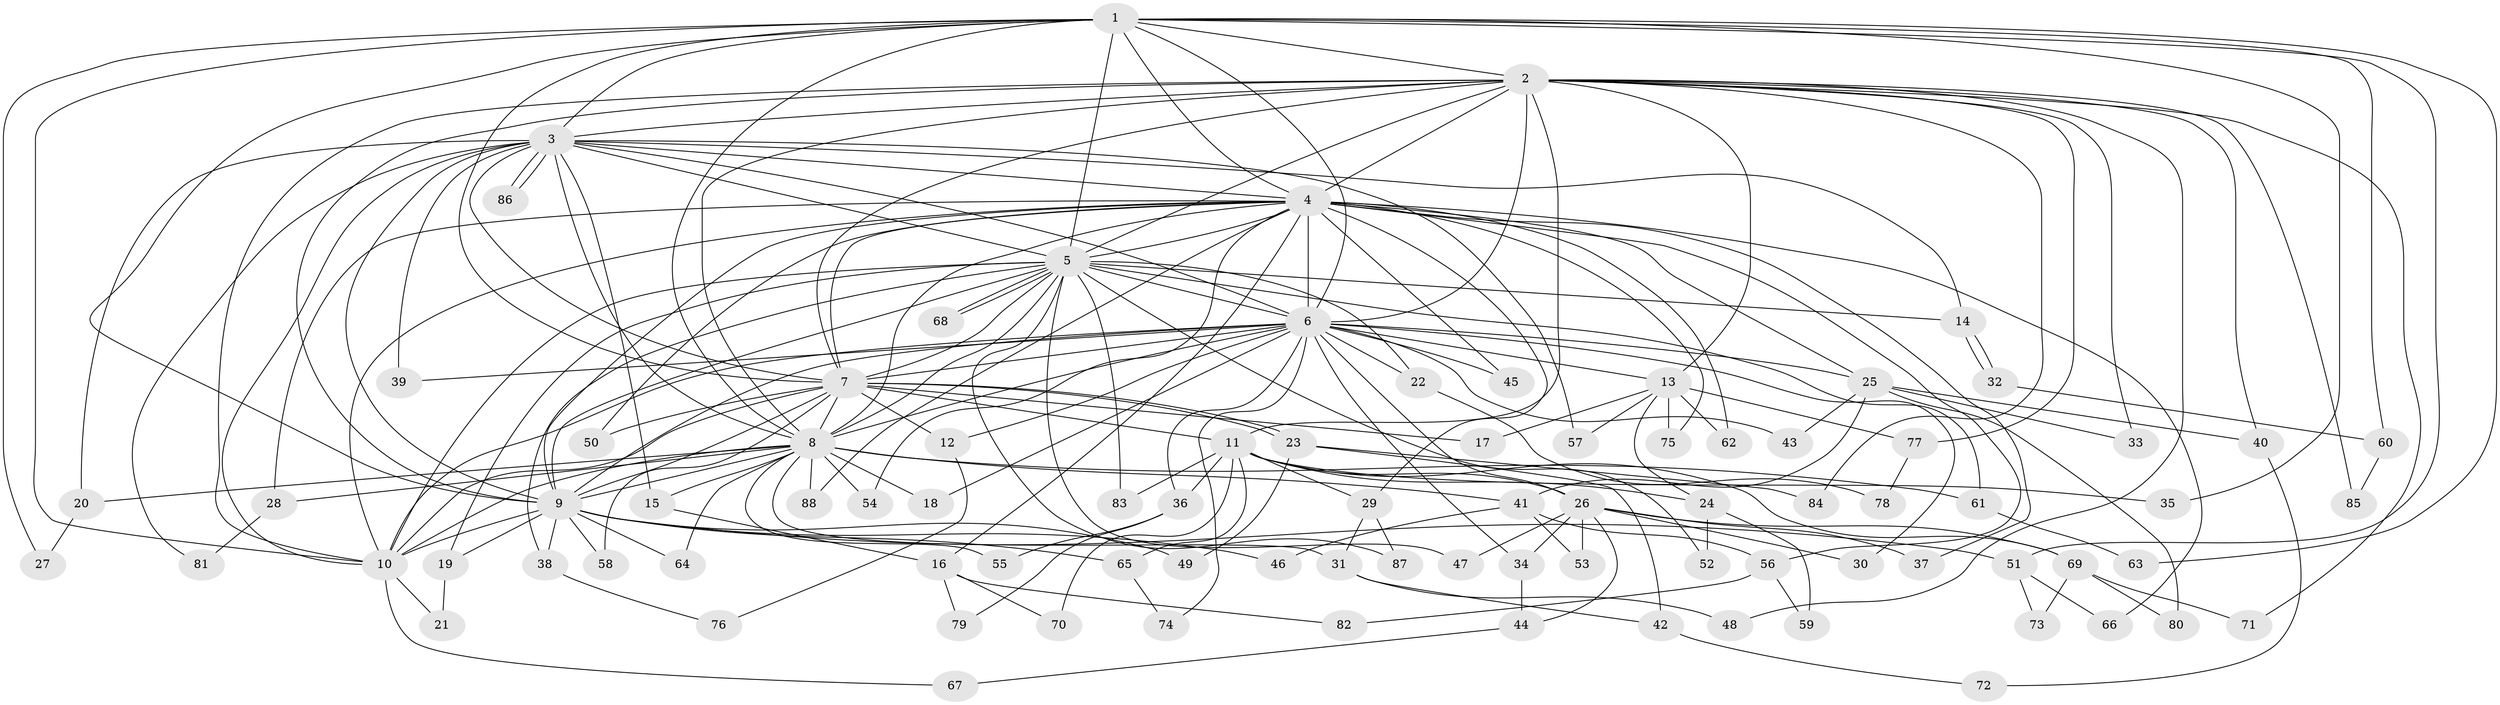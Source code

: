 // coarse degree distribution, {12: 0.01639344262295082, 17: 0.01639344262295082, 20: 0.03278688524590164, 18: 0.03278688524590164, 13: 0.01639344262295082, 16: 0.01639344262295082, 10: 0.01639344262295082, 11: 0.01639344262295082, 3: 0.22950819672131148, 7: 0.03278688524590164, 4: 0.11475409836065574, 5: 0.06557377049180328, 2: 0.3770491803278688, 9: 0.01639344262295082}
// Generated by graph-tools (version 1.1) at 2025/17/03/04/25 18:17:36]
// undirected, 88 vertices, 201 edges
graph export_dot {
graph [start="1"]
  node [color=gray90,style=filled];
  1;
  2;
  3;
  4;
  5;
  6;
  7;
  8;
  9;
  10;
  11;
  12;
  13;
  14;
  15;
  16;
  17;
  18;
  19;
  20;
  21;
  22;
  23;
  24;
  25;
  26;
  27;
  28;
  29;
  30;
  31;
  32;
  33;
  34;
  35;
  36;
  37;
  38;
  39;
  40;
  41;
  42;
  43;
  44;
  45;
  46;
  47;
  48;
  49;
  50;
  51;
  52;
  53;
  54;
  55;
  56;
  57;
  58;
  59;
  60;
  61;
  62;
  63;
  64;
  65;
  66;
  67;
  68;
  69;
  70;
  71;
  72;
  73;
  74;
  75;
  76;
  77;
  78;
  79;
  80;
  81;
  82;
  83;
  84;
  85;
  86;
  87;
  88;
  1 -- 2;
  1 -- 3;
  1 -- 4;
  1 -- 5;
  1 -- 6;
  1 -- 7;
  1 -- 8;
  1 -- 9;
  1 -- 10;
  1 -- 27;
  1 -- 35;
  1 -- 51;
  1 -- 60;
  1 -- 63;
  2 -- 3;
  2 -- 4;
  2 -- 5;
  2 -- 6;
  2 -- 7;
  2 -- 8;
  2 -- 9;
  2 -- 10;
  2 -- 11;
  2 -- 13;
  2 -- 33;
  2 -- 40;
  2 -- 48;
  2 -- 71;
  2 -- 77;
  2 -- 84;
  2 -- 85;
  3 -- 4;
  3 -- 5;
  3 -- 6;
  3 -- 7;
  3 -- 8;
  3 -- 9;
  3 -- 10;
  3 -- 14;
  3 -- 15;
  3 -- 20;
  3 -- 39;
  3 -- 57;
  3 -- 81;
  3 -- 86;
  3 -- 86;
  4 -- 5;
  4 -- 6;
  4 -- 7;
  4 -- 8;
  4 -- 9;
  4 -- 10;
  4 -- 16;
  4 -- 25;
  4 -- 28;
  4 -- 29;
  4 -- 37;
  4 -- 45;
  4 -- 50;
  4 -- 54;
  4 -- 56;
  4 -- 62;
  4 -- 66;
  4 -- 75;
  4 -- 88;
  5 -- 6;
  5 -- 7;
  5 -- 8;
  5 -- 9;
  5 -- 10;
  5 -- 14;
  5 -- 19;
  5 -- 22;
  5 -- 38;
  5 -- 47;
  5 -- 52;
  5 -- 61;
  5 -- 68;
  5 -- 68;
  5 -- 83;
  5 -- 87;
  6 -- 7;
  6 -- 8;
  6 -- 9;
  6 -- 10;
  6 -- 12;
  6 -- 13;
  6 -- 18;
  6 -- 22;
  6 -- 25;
  6 -- 26;
  6 -- 30;
  6 -- 34;
  6 -- 36;
  6 -- 39;
  6 -- 43;
  6 -- 45;
  6 -- 74;
  7 -- 8;
  7 -- 9;
  7 -- 10;
  7 -- 11;
  7 -- 12;
  7 -- 17;
  7 -- 23;
  7 -- 23;
  7 -- 50;
  7 -- 58;
  8 -- 9;
  8 -- 10;
  8 -- 15;
  8 -- 18;
  8 -- 20;
  8 -- 28;
  8 -- 31;
  8 -- 41;
  8 -- 54;
  8 -- 55;
  8 -- 61;
  8 -- 64;
  8 -- 88;
  9 -- 10;
  9 -- 19;
  9 -- 38;
  9 -- 46;
  9 -- 49;
  9 -- 51;
  9 -- 58;
  9 -- 64;
  9 -- 65;
  10 -- 21;
  10 -- 67;
  11 -- 24;
  11 -- 26;
  11 -- 29;
  11 -- 35;
  11 -- 36;
  11 -- 65;
  11 -- 69;
  11 -- 70;
  11 -- 83;
  12 -- 76;
  13 -- 17;
  13 -- 24;
  13 -- 57;
  13 -- 62;
  13 -- 75;
  13 -- 77;
  14 -- 32;
  14 -- 32;
  15 -- 16;
  16 -- 70;
  16 -- 79;
  16 -- 82;
  19 -- 21;
  20 -- 27;
  22 -- 78;
  23 -- 42;
  23 -- 49;
  23 -- 84;
  24 -- 52;
  24 -- 59;
  25 -- 33;
  25 -- 40;
  25 -- 41;
  25 -- 43;
  25 -- 80;
  26 -- 30;
  26 -- 34;
  26 -- 37;
  26 -- 44;
  26 -- 47;
  26 -- 53;
  26 -- 69;
  28 -- 81;
  29 -- 31;
  29 -- 87;
  31 -- 42;
  31 -- 48;
  32 -- 60;
  34 -- 44;
  36 -- 55;
  36 -- 79;
  38 -- 76;
  40 -- 72;
  41 -- 46;
  41 -- 53;
  41 -- 56;
  42 -- 72;
  44 -- 67;
  51 -- 66;
  51 -- 73;
  56 -- 59;
  56 -- 82;
  60 -- 85;
  61 -- 63;
  65 -- 74;
  69 -- 71;
  69 -- 73;
  69 -- 80;
  77 -- 78;
}
